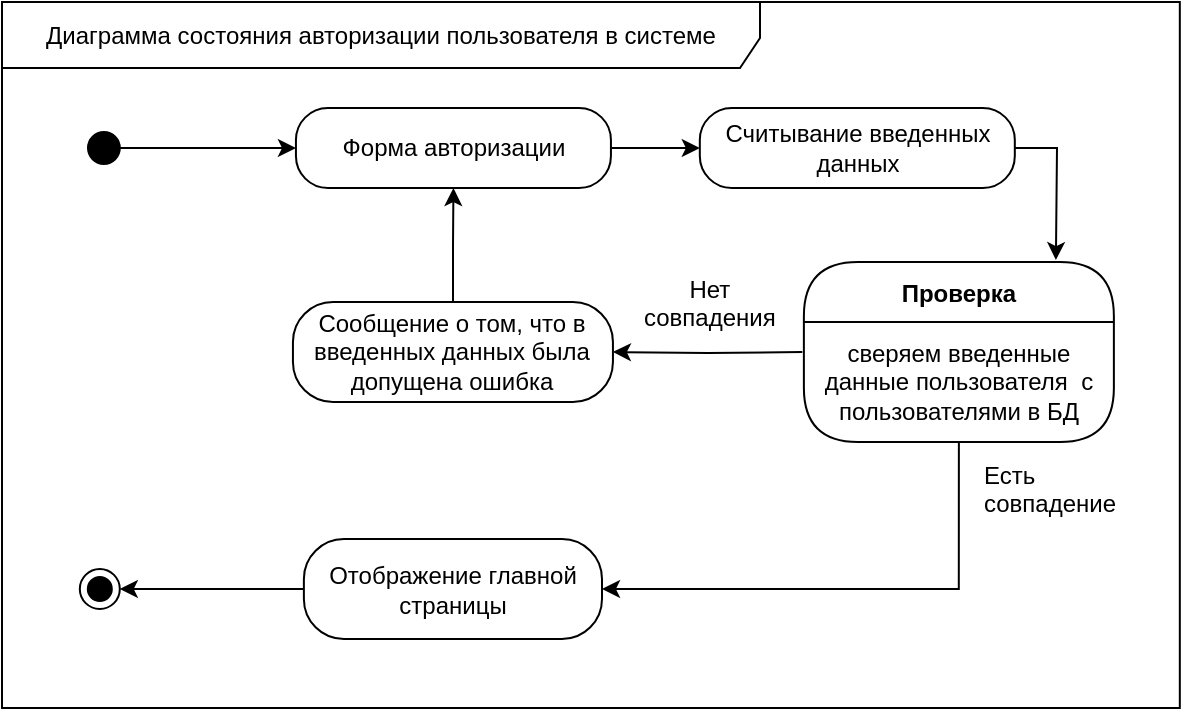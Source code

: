 <mxfile version="24.4.13" type="device">
  <diagram name="Страница — 1" id="5lZJTYDjIbK4wbeeDaWH">
    <mxGraphModel dx="819" dy="488" grid="1" gridSize="10" guides="1" tooltips="1" connect="1" arrows="1" fold="1" page="1" pageScale="1" pageWidth="827" pageHeight="1169" math="0" shadow="0">
      <root>
        <mxCell id="0" />
        <mxCell id="1" parent="0" />
        <mxCell id="PQB9cFdksna7505O7tkW-2" value="" style="ellipse;html=1;shape=endState;fillColor=strokeColor;fontColor=#000000;strokeColor=#000000;container=0;" parent="1" vertex="1">
          <mxGeometry x="78.91" y="313.5" width="20" height="20" as="geometry" />
        </mxCell>
        <mxCell id="PQB9cFdksna7505O7tkW-5" style="edgeStyle=orthogonalEdgeStyle;rounded=0;orthogonalLoop=1;jettySize=auto;html=1;entryX=0;entryY=0.5;entryDx=0;entryDy=0;fontColor=#000000;strokeColor=#000000;" parent="1" source="PQB9cFdksna7505O7tkW-6" target="PQB9cFdksna7505O7tkW-8" edge="1">
          <mxGeometry relative="1" as="geometry" />
        </mxCell>
        <mxCell id="PQB9cFdksna7505O7tkW-6" value="" style="ellipse;fillColor=strokeColor;html=1;fontColor=#000000;strokeColor=#000000;container=0;" parent="1" vertex="1">
          <mxGeometry x="83" y="95.04" width="15.91" height="15.91" as="geometry" />
        </mxCell>
        <mxCell id="PQB9cFdksna7505O7tkW-7" style="edgeStyle=orthogonalEdgeStyle;rounded=0;orthogonalLoop=1;jettySize=auto;html=1;exitX=1;exitY=0.5;exitDx=0;exitDy=0;entryX=0;entryY=0.5;entryDx=0;entryDy=0;fontColor=#000000;strokeColor=#000000;" parent="1" source="PQB9cFdksna7505O7tkW-8" target="PQB9cFdksna7505O7tkW-19" edge="1">
          <mxGeometry relative="1" as="geometry" />
        </mxCell>
        <mxCell id="PQB9cFdksna7505O7tkW-8" value="&lt;font&gt;Форма авторизации&lt;/font&gt;" style="rounded=1;whiteSpace=wrap;html=1;arcSize=40;fontColor=#000000;fillColor=none;strokeColor=#000000;container=0;" parent="1" vertex="1">
          <mxGeometry x="186.97" y="83" width="157.5" height="40" as="geometry" />
        </mxCell>
        <mxCell id="PQB9cFdksna7505O7tkW-11" value="Есть совпадение" style="text;whiteSpace=wrap;html=1;fontColor=#000000;strokeColor=none;container=0;" parent="1" vertex="1">
          <mxGeometry x="528.91" y="253" width="60" height="20" as="geometry" />
        </mxCell>
        <mxCell id="PQB9cFdksna7505O7tkW-12" value="&lt;div style=&quot;text-align: center;&quot;&gt;Нет совпадения&lt;/div&gt;" style="text;whiteSpace=wrap;html=1;fontColor=#000000;strokeColor=none;container=0;" parent="1" vertex="1">
          <mxGeometry x="358.91" y="160" width="52.5" height="27" as="geometry" />
        </mxCell>
        <mxCell id="PQB9cFdksna7505O7tkW-13" style="edgeStyle=orthogonalEdgeStyle;rounded=0;orthogonalLoop=1;jettySize=auto;html=1;exitX=0;exitY=0.5;exitDx=0;exitDy=0;entryX=1;entryY=0.5;entryDx=0;entryDy=0;fontColor=#000000;strokeColor=#000000;" parent="1" source="PQB9cFdksna7505O7tkW-14" target="PQB9cFdksna7505O7tkW-2" edge="1">
          <mxGeometry relative="1" as="geometry" />
        </mxCell>
        <mxCell id="PQB9cFdksna7505O7tkW-14" value="&lt;font&gt;Отображение главной страницы&lt;/font&gt;" style="rounded=1;whiteSpace=wrap;html=1;arcSize=40;fontColor=#000000;fillColor=none;strokeColor=#000000;container=0;" parent="1" vertex="1">
          <mxGeometry x="190.94" y="298.5" width="149.06" height="50" as="geometry" />
        </mxCell>
        <mxCell id="PQB9cFdksna7505O7tkW-15" style="edgeStyle=orthogonalEdgeStyle;rounded=0;orthogonalLoop=1;jettySize=auto;html=1;entryX=0.5;entryY=1;entryDx=0;entryDy=0;fontColor=#000000;strokeColor=#000000;" parent="1" source="PQB9cFdksna7505O7tkW-16" target="PQB9cFdksna7505O7tkW-8" edge="1">
          <mxGeometry relative="1" as="geometry" />
        </mxCell>
        <mxCell id="PQB9cFdksna7505O7tkW-16" value="&lt;div&gt;&lt;font&gt;Сообщение о том, что в введенных данных была допущена ошибка&lt;/font&gt;&lt;br&gt;&lt;/div&gt;" style="rounded=1;whiteSpace=wrap;html=1;arcSize=40;fontColor=#000000;fillColor=none;strokeColor=#000000;container=0;" parent="1" vertex="1">
          <mxGeometry x="185.47" y="180" width="160" height="50" as="geometry" />
        </mxCell>
        <mxCell id="PQB9cFdksna7505O7tkW-17" style="edgeStyle=orthogonalEdgeStyle;rounded=0;orthogonalLoop=1;jettySize=auto;html=1;exitX=0;exitY=0.25;exitDx=0;exitDy=0;entryX=1;entryY=0.5;entryDx=0;entryDy=0;fontColor=#000000;strokeColor=#000000;" parent="1" target="PQB9cFdksna7505O7tkW-16" edge="1">
          <mxGeometry relative="1" as="geometry">
            <mxPoint x="440.16" y="205" as="sourcePoint" />
          </mxGeometry>
        </mxCell>
        <mxCell id="PQB9cFdksna7505O7tkW-19" value="&lt;font&gt;Считывание введенных данных&lt;/font&gt;" style="rounded=1;whiteSpace=wrap;html=1;arcSize=40;fontColor=#000000;fillColor=none;strokeColor=#000000;container=0;" parent="1" vertex="1">
          <mxGeometry x="388.91" y="83" width="157.5" height="40" as="geometry" />
        </mxCell>
        <mxCell id="PQB9cFdksna7505O7tkW-20" style="edgeStyle=orthogonalEdgeStyle;rounded=0;orthogonalLoop=1;jettySize=auto;html=1;exitX=1;exitY=0.5;exitDx=0;exitDy=0;entryX=0.818;entryY=-0.011;entryDx=0;entryDy=0;entryPerimeter=0;fontColor=#000000;strokeColor=#000000;" parent="1" source="PQB9cFdksna7505O7tkW-19" edge="1">
          <mxGeometry relative="1" as="geometry">
            <mxPoint x="566.95" y="159.01" as="targetPoint" />
          </mxGeometry>
        </mxCell>
        <mxCell id="PQB9cFdksna7505O7tkW-21" value="Диаграмма состояния авторизации пользователя в системе" style="shape=umlFrame;whiteSpace=wrap;html=1;pointerEvents=0;width=379;height=33;fontColor=#000000;strokeColor=#000000;container=0;" parent="1" vertex="1">
          <mxGeometry x="40" y="30" width="588.91" height="353" as="geometry" />
        </mxCell>
        <mxCell id="YOAAc6S2PeQDgZmzfpPK-8" style="edgeStyle=orthogonalEdgeStyle;rounded=0;orthogonalLoop=1;jettySize=auto;html=1;exitX=0.5;exitY=1;exitDx=0;exitDy=0;entryX=1;entryY=0.5;entryDx=0;entryDy=0;strokeColor=#000000;" edge="1" parent="1" source="PQB9cFdksna7505O7tkW-22" target="PQB9cFdksna7505O7tkW-14">
          <mxGeometry relative="1" as="geometry" />
        </mxCell>
        <mxCell id="PQB9cFdksna7505O7tkW-22" value="Проверка" style="swimlane;fontStyle=1;align=center;verticalAlign=middle;childLayout=stackLayout;horizontal=1;startSize=30;horizontalStack=0;resizeParent=0;resizeLast=1;container=0;fontColor=default;collapsible=0;rounded=1;arcSize=30;strokeColor=default;fillColor=none;swimlaneFillColor=none;dropTarget=0;" parent="1" vertex="1">
          <mxGeometry x="440.94" y="160" width="155" height="90" as="geometry" />
        </mxCell>
        <mxCell id="PQB9cFdksna7505O7tkW-23" value="&lt;font&gt;сверяем введенные данные пользователя&amp;nbsp; с пользователями в БД&lt;/font&gt;" style="text;html=1;align=center;verticalAlign=middle;spacingLeft=4;spacingRight=4;whiteSpace=wrap;overflow=hidden;rotatable=0;fontColor=default;labelBackgroundColor=none;container=0;" parent="1" vertex="1">
          <mxGeometry x="440.94" y="190" width="155" height="60" as="geometry" />
        </mxCell>
      </root>
    </mxGraphModel>
  </diagram>
</mxfile>
